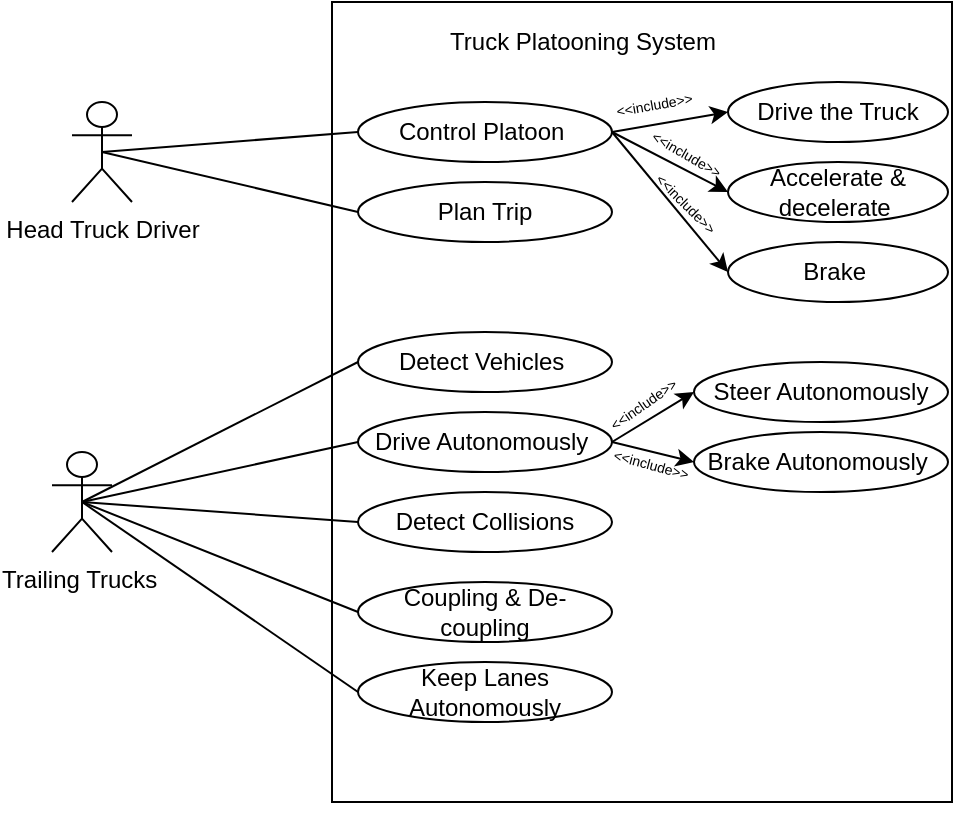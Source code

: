 <mxfile version="15.4.0" type="device"><diagram id="La7ElNo9RuRPnqncBmKa" name="Use-Case Diagram"><mxGraphModel dx="1008" dy="482" grid="0" gridSize="10" guides="1" tooltips="1" connect="1" arrows="1" fold="1" page="1" pageScale="1" pageWidth="850" pageHeight="1100" math="0" shadow="0"><root><mxCell id="0"/><mxCell id="1" parent="0"/><mxCell id="zp3XjHl4hK8SIsf2a4MV-1" value="Head Truck Driver" style="shape=umlActor;verticalLabelPosition=bottom;verticalAlign=top;html=1;" parent="1" vertex="1"><mxGeometry x="170" y="90" width="30" height="50" as="geometry"/></mxCell><mxCell id="zp3XjHl4hK8SIsf2a4MV-4" value="" style="rounded=0;whiteSpace=wrap;html=1;" parent="1" vertex="1"><mxGeometry x="300" y="40" width="310" height="400" as="geometry"/></mxCell><mxCell id="zp3XjHl4hK8SIsf2a4MV-5" value="Truck Platooning System" style="text;html=1;strokeColor=none;fillColor=none;align=center;verticalAlign=middle;whiteSpace=wrap;rounded=0;" parent="1" vertex="1"><mxGeometry x="353" y="50" width="145" height="20" as="geometry"/></mxCell><mxCell id="zp3XjHl4hK8SIsf2a4MV-6" value="Trailing Trucks&amp;nbsp;" style="shape=umlActor;verticalLabelPosition=bottom;verticalAlign=top;html=1;" parent="1" vertex="1"><mxGeometry x="160" y="265" width="30" height="50" as="geometry"/></mxCell><mxCell id="zp3XjHl4hK8SIsf2a4MV-7" value="Control Platoon&amp;nbsp;" style="ellipse;whiteSpace=wrap;html=1;" parent="1" vertex="1"><mxGeometry x="313" y="90" width="127" height="30" as="geometry"/></mxCell><mxCell id="zp3XjHl4hK8SIsf2a4MV-8" value="Drive the Truck" style="ellipse;whiteSpace=wrap;html=1;" parent="1" vertex="1"><mxGeometry x="498" y="80" width="110" height="30" as="geometry"/></mxCell><mxCell id="zp3XjHl4hK8SIsf2a4MV-9" value="Accelerate &amp;amp; decelerate&amp;nbsp;" style="ellipse;whiteSpace=wrap;html=1;" parent="1" vertex="1"><mxGeometry x="498" y="120" width="110" height="30" as="geometry"/></mxCell><mxCell id="zp3XjHl4hK8SIsf2a4MV-10" value="Brake&amp;nbsp;" style="ellipse;whiteSpace=wrap;html=1;" parent="1" vertex="1"><mxGeometry x="498" y="160" width="110" height="30" as="geometry"/></mxCell><mxCell id="zp3XjHl4hK8SIsf2a4MV-12" value="Detect Vehicles&amp;nbsp;" style="ellipse;whiteSpace=wrap;html=1;" parent="1" vertex="1"><mxGeometry x="313" y="205" width="127" height="30" as="geometry"/></mxCell><mxCell id="zp3XjHl4hK8SIsf2a4MV-14" value="Drive Autonomously&amp;nbsp;" style="ellipse;whiteSpace=wrap;html=1;" parent="1" vertex="1"><mxGeometry x="313" y="245" width="127" height="30" as="geometry"/></mxCell><mxCell id="zp3XjHl4hK8SIsf2a4MV-15" value="Plan Trip" style="ellipse;whiteSpace=wrap;html=1;" parent="1" vertex="1"><mxGeometry x="313" y="130" width="127" height="30" as="geometry"/></mxCell><mxCell id="zp3XjHl4hK8SIsf2a4MV-16" value="Steer Autonomously" style="ellipse;whiteSpace=wrap;html=1;" parent="1" vertex="1"><mxGeometry x="481" y="220" width="127" height="30" as="geometry"/></mxCell><mxCell id="zp3XjHl4hK8SIsf2a4MV-17" value="Brake Autonomously&amp;nbsp;" style="ellipse;whiteSpace=wrap;html=1;" parent="1" vertex="1"><mxGeometry x="481" y="255" width="127" height="30" as="geometry"/></mxCell><mxCell id="zp3XjHl4hK8SIsf2a4MV-18" value="Detect Collisions" style="ellipse;whiteSpace=wrap;html=1;" parent="1" vertex="1"><mxGeometry x="313" y="285" width="127" height="30" as="geometry"/></mxCell><mxCell id="zp3XjHl4hK8SIsf2a4MV-19" value="Coupling &amp;amp; De-coupling" style="ellipse;whiteSpace=wrap;html=1;" parent="1" vertex="1"><mxGeometry x="313" y="330" width="127" height="30" as="geometry"/></mxCell><mxCell id="zp3XjHl4hK8SIsf2a4MV-20" value="Keep Lanes Autonomously" style="ellipse;whiteSpace=wrap;html=1;" parent="1" vertex="1"><mxGeometry x="313" y="370" width="127" height="30" as="geometry"/></mxCell><mxCell id="zp3XjHl4hK8SIsf2a4MV-25" value="" style="endArrow=none;html=1;entryX=0;entryY=0.5;entryDx=0;entryDy=0;exitX=0.5;exitY=0.5;exitDx=0;exitDy=0;exitPerimeter=0;" parent="1" source="zp3XjHl4hK8SIsf2a4MV-6" target="zp3XjHl4hK8SIsf2a4MV-12" edge="1"><mxGeometry width="50" height="50" relative="1" as="geometry"><mxPoint x="190" y="300" as="sourcePoint"/><mxPoint x="240" y="250" as="targetPoint"/></mxGeometry></mxCell><mxCell id="zp3XjHl4hK8SIsf2a4MV-26" value="" style="endArrow=none;html=1;exitX=0.5;exitY=0.5;exitDx=0;exitDy=0;exitPerimeter=0;entryX=0;entryY=0.5;entryDx=0;entryDy=0;" parent="1" source="zp3XjHl4hK8SIsf2a4MV-6" target="zp3XjHl4hK8SIsf2a4MV-14" edge="1"><mxGeometry width="50" height="50" relative="1" as="geometry"><mxPoint x="190" y="305" as="sourcePoint"/><mxPoint x="240" y="255" as="targetPoint"/></mxGeometry></mxCell><mxCell id="zp3XjHl4hK8SIsf2a4MV-27" value="" style="endArrow=none;html=1;exitX=0.5;exitY=0.5;exitDx=0;exitDy=0;exitPerimeter=0;entryX=0;entryY=0.5;entryDx=0;entryDy=0;" parent="1" source="zp3XjHl4hK8SIsf2a4MV-6" target="zp3XjHl4hK8SIsf2a4MV-18" edge="1"><mxGeometry width="50" height="50" relative="1" as="geometry"><mxPoint x="185" y="300" as="sourcePoint"/><mxPoint x="323.0" y="270" as="targetPoint"/></mxGeometry></mxCell><mxCell id="zp3XjHl4hK8SIsf2a4MV-28" value="" style="endArrow=none;html=1;exitX=0.5;exitY=0.5;exitDx=0;exitDy=0;exitPerimeter=0;entryX=0;entryY=0.5;entryDx=0;entryDy=0;" parent="1" source="zp3XjHl4hK8SIsf2a4MV-6" target="zp3XjHl4hK8SIsf2a4MV-19" edge="1"><mxGeometry width="50" height="50" relative="1" as="geometry"><mxPoint x="195" y="310" as="sourcePoint"/><mxPoint x="260" y="360" as="targetPoint"/></mxGeometry></mxCell><mxCell id="zp3XjHl4hK8SIsf2a4MV-29" value="" style="endArrow=none;html=1;exitX=0.5;exitY=0.5;exitDx=0;exitDy=0;exitPerimeter=0;entryX=0;entryY=0.5;entryDx=0;entryDy=0;" parent="1" source="zp3XjHl4hK8SIsf2a4MV-6" target="zp3XjHl4hK8SIsf2a4MV-20" edge="1"><mxGeometry width="50" height="50" relative="1" as="geometry"><mxPoint x="205" y="320" as="sourcePoint"/><mxPoint x="343.0" y="290" as="targetPoint"/></mxGeometry></mxCell><mxCell id="zp3XjHl4hK8SIsf2a4MV-30" value="" style="endArrow=none;html=1;exitX=0.5;exitY=0.5;exitDx=0;exitDy=0;exitPerimeter=0;entryX=0;entryY=0.5;entryDx=0;entryDy=0;" parent="1" source="zp3XjHl4hK8SIsf2a4MV-1" target="zp3XjHl4hK8SIsf2a4MV-7" edge="1"><mxGeometry width="50" height="50" relative="1" as="geometry"><mxPoint x="215" y="330" as="sourcePoint"/><mxPoint x="353.0" y="300" as="targetPoint"/></mxGeometry></mxCell><mxCell id="zp3XjHl4hK8SIsf2a4MV-31" value="" style="endArrow=none;html=1;exitX=0.5;exitY=0.5;exitDx=0;exitDy=0;exitPerimeter=0;entryX=0;entryY=0.5;entryDx=0;entryDy=0;" parent="1" source="zp3XjHl4hK8SIsf2a4MV-1" target="zp3XjHl4hK8SIsf2a4MV-15" edge="1"><mxGeometry width="50" height="50" relative="1" as="geometry"><mxPoint x="225" y="340" as="sourcePoint"/><mxPoint x="363.0" y="310" as="targetPoint"/></mxGeometry></mxCell><mxCell id="zp3XjHl4hK8SIsf2a4MV-32" value="" style="endArrow=classic;html=1;exitX=1;exitY=0.5;exitDx=0;exitDy=0;entryX=0;entryY=0.5;entryDx=0;entryDy=0;" parent="1" source="zp3XjHl4hK8SIsf2a4MV-7" target="zp3XjHl4hK8SIsf2a4MV-8" edge="1"><mxGeometry width="50" height="50" relative="1" as="geometry"><mxPoint x="440" y="120" as="sourcePoint"/><mxPoint x="490" y="70" as="targetPoint"/></mxGeometry></mxCell><mxCell id="zp3XjHl4hK8SIsf2a4MV-33" value="&lt;font style=&quot;font-size: 7px&quot;&gt;&amp;lt;&amp;lt;include&amp;gt;&amp;gt;&lt;/font&gt;" style="text;html=1;strokeColor=none;fillColor=none;align=center;verticalAlign=middle;whiteSpace=wrap;rounded=0;rotation=-10;" parent="1" vertex="1"><mxGeometry x="441" y="80" width="40" height="20" as="geometry"/></mxCell><mxCell id="zp3XjHl4hK8SIsf2a4MV-38" value="" style="endArrow=classic;html=1;entryX=0;entryY=0.5;entryDx=0;entryDy=0;exitX=1;exitY=0.5;exitDx=0;exitDy=0;" parent="1" source="zp3XjHl4hK8SIsf2a4MV-7" target="zp3XjHl4hK8SIsf2a4MV-9" edge="1"><mxGeometry width="50" height="50" relative="1" as="geometry"><mxPoint x="440" y="100" as="sourcePoint"/><mxPoint x="420" y="190" as="targetPoint"/></mxGeometry></mxCell><mxCell id="zp3XjHl4hK8SIsf2a4MV-40" value="" style="endArrow=classic;html=1;entryX=0;entryY=0.5;entryDx=0;entryDy=0;exitX=1;exitY=0.5;exitDx=0;exitDy=0;" parent="1" source="zp3XjHl4hK8SIsf2a4MV-7" target="zp3XjHl4hK8SIsf2a4MV-10" edge="1"><mxGeometry width="50" height="50" relative="1" as="geometry"><mxPoint x="680" y="140" as="sourcePoint"/><mxPoint x="508" y="145" as="targetPoint"/></mxGeometry></mxCell><mxCell id="zp3XjHl4hK8SIsf2a4MV-41" value="&lt;font style=&quot;font-size: 7px&quot;&gt;&amp;lt;&amp;lt;include&amp;gt;&amp;gt;&lt;/font&gt;" style="text;html=1;strokeColor=none;fillColor=none;align=center;verticalAlign=middle;whiteSpace=wrap;rounded=0;rotation=30;" parent="1" vertex="1"><mxGeometry x="458" y="105" width="40" height="20" as="geometry"/></mxCell><mxCell id="zp3XjHl4hK8SIsf2a4MV-43" value="&lt;font style=&quot;font-size: 7px&quot;&gt;&amp;lt;&amp;lt;include&amp;gt;&amp;gt;&lt;/font&gt;" style="text;html=1;strokeColor=none;fillColor=none;align=center;verticalAlign=middle;whiteSpace=wrap;rounded=0;rotation=45;" parent="1" vertex="1"><mxGeometry x="458" y="130" width="40" height="20" as="geometry"/></mxCell><mxCell id="zp3XjHl4hK8SIsf2a4MV-44" value="&lt;font style=&quot;font-size: 7px&quot;&gt;&amp;lt;&amp;lt;include&amp;gt;&amp;gt;&lt;/font&gt;" style="text;html=1;strokeColor=none;fillColor=none;align=center;verticalAlign=middle;whiteSpace=wrap;rounded=0;rotation=-35;" parent="1" vertex="1"><mxGeometry x="435" y="230" width="40" height="20" as="geometry"/></mxCell><mxCell id="zp3XjHl4hK8SIsf2a4MV-45" value="&lt;font style=&quot;font-size: 7px&quot;&gt;&amp;lt;&amp;lt;include&amp;gt;&amp;gt;&lt;/font&gt;" style="text;html=1;strokeColor=none;fillColor=none;align=center;verticalAlign=middle;whiteSpace=wrap;rounded=0;rotation=15;" parent="1" vertex="1"><mxGeometry x="440" y="264.91" width="40" height="10.09" as="geometry"/></mxCell><mxCell id="zp3XjHl4hK8SIsf2a4MV-46" value="" style="endArrow=classic;html=1;exitX=1;exitY=0.5;exitDx=0;exitDy=0;entryX=0;entryY=0.5;entryDx=0;entryDy=0;" parent="1" source="zp3XjHl4hK8SIsf2a4MV-14" target="zp3XjHl4hK8SIsf2a4MV-16" edge="1"><mxGeometry width="50" height="50" relative="1" as="geometry"><mxPoint x="490" y="260" as="sourcePoint"/><mxPoint x="540" y="210" as="targetPoint"/></mxGeometry></mxCell><mxCell id="zp3XjHl4hK8SIsf2a4MV-48" value="" style="endArrow=classic;html=1;exitX=1;exitY=0.5;exitDx=0;exitDy=0;entryX=0;entryY=0.5;entryDx=0;entryDy=0;" parent="1" source="zp3XjHl4hK8SIsf2a4MV-14" target="zp3XjHl4hK8SIsf2a4MV-17" edge="1"><mxGeometry width="50" height="50" relative="1" as="geometry"><mxPoint x="440" y="300" as="sourcePoint"/><mxPoint x="490" y="250" as="targetPoint"/></mxGeometry></mxCell><mxCell id="Dm7lMtM1PYWzEcZsoLnV-1" style="edgeStyle=orthogonalEdgeStyle;rounded=0;orthogonalLoop=1;jettySize=auto;html=1;exitX=0.5;exitY=1;exitDx=0;exitDy=0;" parent="1" source="zp3XjHl4hK8SIsf2a4MV-4" target="zp3XjHl4hK8SIsf2a4MV-4" edge="1"><mxGeometry relative="1" as="geometry"/></mxCell></root></mxGraphModel></diagram></mxfile>